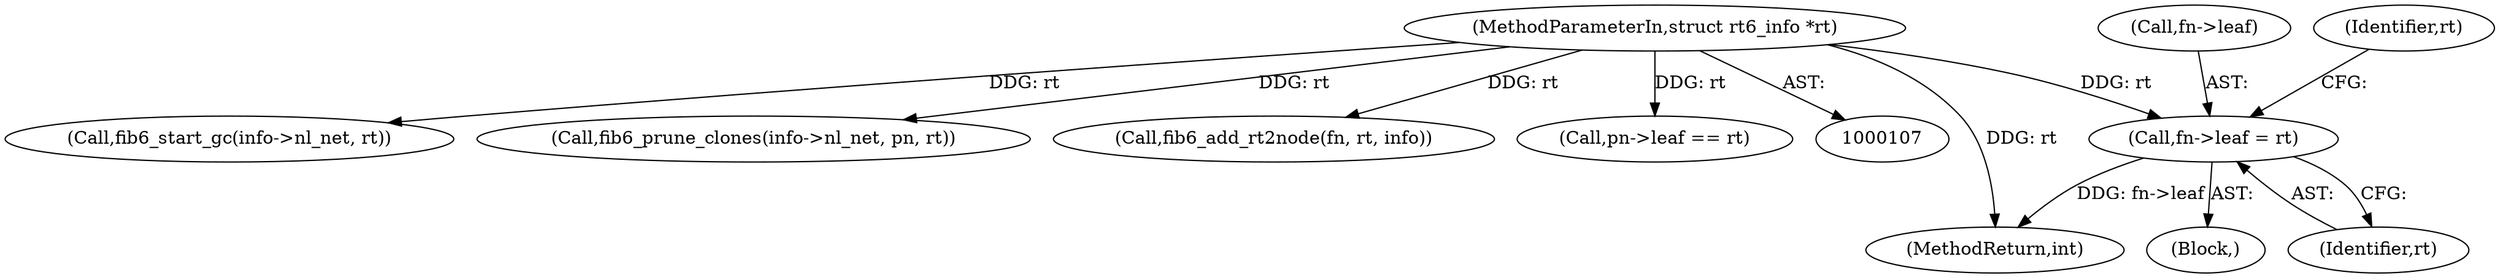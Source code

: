 digraph "0_linux_ae7b4e1f213aa659aedf9c6ecad0bf5f0476e1e2@pointer" {
"1000273" [label="(Call,fn->leaf = rt)"];
"1000109" [label="(MethodParameterIn,struct rt6_info *rt)"];
"1000426" [label="(MethodReturn,int)"];
"1000296" [label="(Call,fib6_start_gc(info->nl_net, rt))"];
"1000308" [label="(Call,fib6_prune_clones(info->nl_net, pn, rt))"];
"1000273" [label="(Call,fn->leaf = rt)"];
"1000288" [label="(Call,fib6_add_rt2node(fn, rt, info))"];
"1000281" [label="(Identifier,rt)"];
"1000274" [label="(Call,fn->leaf)"];
"1000272" [label="(Block,)"];
"1000277" [label="(Identifier,rt)"];
"1000323" [label="(Call,pn->leaf == rt)"];
"1000109" [label="(MethodParameterIn,struct rt6_info *rt)"];
"1000273" -> "1000272"  [label="AST: "];
"1000273" -> "1000277"  [label="CFG: "];
"1000274" -> "1000273"  [label="AST: "];
"1000277" -> "1000273"  [label="AST: "];
"1000281" -> "1000273"  [label="CFG: "];
"1000273" -> "1000426"  [label="DDG: fn->leaf"];
"1000109" -> "1000273"  [label="DDG: rt"];
"1000109" -> "1000107"  [label="AST: "];
"1000109" -> "1000426"  [label="DDG: rt"];
"1000109" -> "1000288"  [label="DDG: rt"];
"1000109" -> "1000296"  [label="DDG: rt"];
"1000109" -> "1000308"  [label="DDG: rt"];
"1000109" -> "1000323"  [label="DDG: rt"];
}
